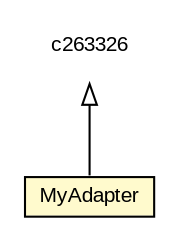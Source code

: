 #!/usr/local/bin/dot
#
# Class diagram 
# Generated by UMLGraph version R5_6-24-gf6e263 (http://www.umlgraph.org/)
#

digraph G {
	edge [fontname="arial",fontsize=10,labelfontname="arial",labelfontsize=10];
	node [fontname="arial",fontsize=10,shape=plaintext];
	nodesep=0.25;
	ranksep=0.5;
	// org.osmdroid.samplefragments.data.SampleMapSnapshot.MyAdapter
	c262889 [label=<<table title="org.osmdroid.samplefragments.data.SampleMapSnapshot.MyAdapter" border="0" cellborder="1" cellspacing="0" cellpadding="2" port="p" bgcolor="lemonChiffon" href="./SampleMapSnapshot.MyAdapter.html">
		<tr><td><table border="0" cellspacing="0" cellpadding="1">
<tr><td align="center" balign="center"> MyAdapter </td></tr>
		</table></td></tr>
		</table>>, URL="./SampleMapSnapshot.MyAdapter.html", fontname="arial", fontcolor="black", fontsize=10.0];
	//org.osmdroid.samplefragments.data.SampleMapSnapshot.MyAdapter extends <any>
	c263326:p -> c262889:p [dir=back,arrowtail=empty];
}

